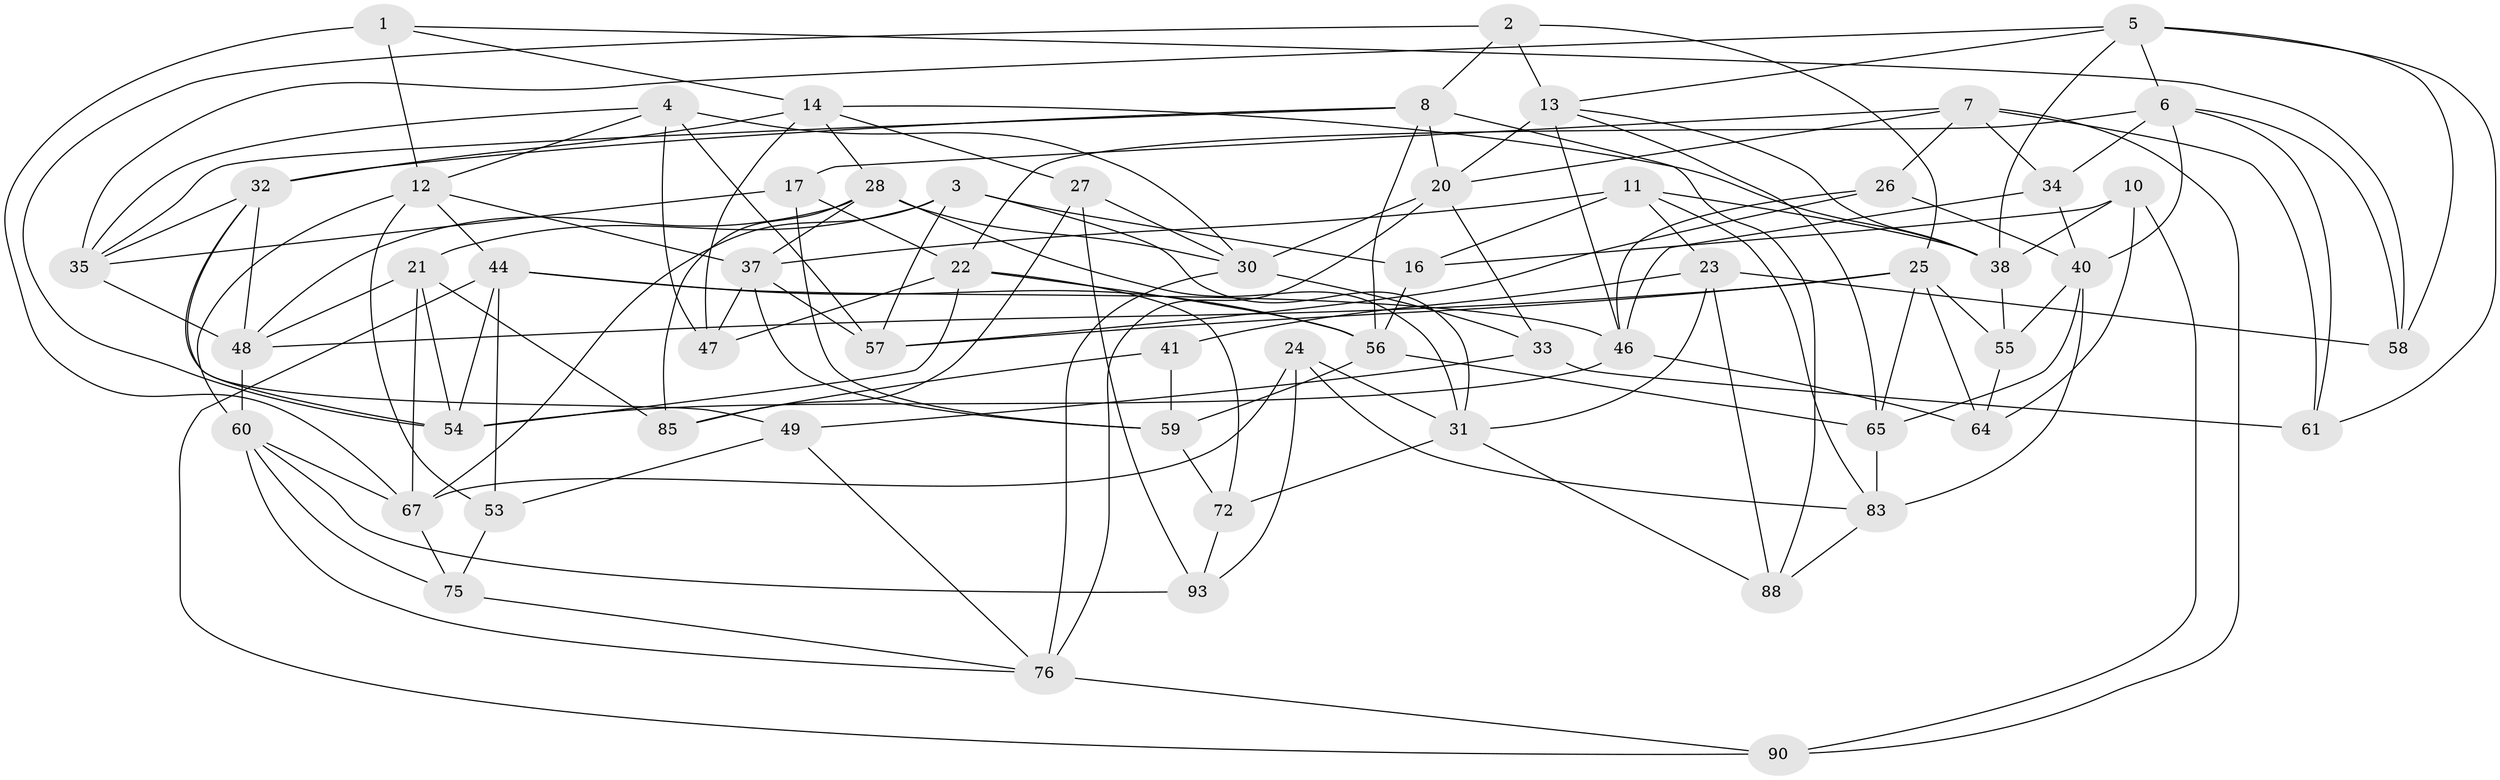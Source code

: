 // Generated by graph-tools (version 1.1) at 2025/24/03/03/25 07:24:25]
// undirected, 59 vertices, 148 edges
graph export_dot {
graph [start="1"]
  node [color=gray90,style=filled];
  1;
  2;
  3 [super="+50"];
  4 [super="+42"];
  5 [super="+82"];
  6 [super="+19"];
  7 [super="+9"];
  8 [super="+18"];
  10;
  11 [super="+71"];
  12 [super="+66"];
  13 [super="+79"];
  14 [super="+15"];
  16;
  17;
  20 [super="+78"];
  21 [super="+29"];
  22 [super="+91"];
  23 [super="+73"];
  24;
  25 [super="+36"];
  26;
  27;
  28 [super="+81"];
  30 [super="+77"];
  31 [super="+51"];
  32 [super="+45"];
  33;
  34;
  35 [super="+43"];
  37 [super="+39"];
  38 [super="+80"];
  40 [super="+52"];
  41;
  44 [super="+92"];
  46 [super="+70"];
  47;
  48 [super="+62"];
  49;
  53;
  54 [super="+84"];
  55;
  56 [super="+94"];
  57 [super="+69"];
  58;
  59 [super="+74"];
  60 [super="+63"];
  61;
  64;
  65 [super="+86"];
  67 [super="+68"];
  72;
  75;
  76 [super="+89"];
  83 [super="+87"];
  85;
  88;
  90;
  93;
  1 -- 12;
  1 -- 58;
  1 -- 14;
  1 -- 67;
  2 -- 8;
  2 -- 25;
  2 -- 54;
  2 -- 13;
  3 -- 67;
  3 -- 57;
  3 -- 31;
  3 -- 16;
  3 -- 21 [weight=2];
  4 -- 57 [weight=2];
  4 -- 30;
  4 -- 35;
  4 -- 12;
  4 -- 47;
  5 -- 35;
  5 -- 58;
  5 -- 13;
  5 -- 61;
  5 -- 6;
  5 -- 38;
  6 -- 34;
  6 -- 58;
  6 -- 61;
  6 -- 22;
  6 -- 40;
  7 -- 26;
  7 -- 17;
  7 -- 34;
  7 -- 90;
  7 -- 61;
  7 -- 20;
  8 -- 20;
  8 -- 32;
  8 -- 88;
  8 -- 35;
  8 -- 56;
  10 -- 64;
  10 -- 38;
  10 -- 16;
  10 -- 90;
  11 -- 16;
  11 -- 23 [weight=2];
  11 -- 38;
  11 -- 83;
  11 -- 37;
  12 -- 53;
  12 -- 37;
  12 -- 44;
  12 -- 60;
  13 -- 65;
  13 -- 46;
  13 -- 20;
  13 -- 38;
  14 -- 47;
  14 -- 38;
  14 -- 32;
  14 -- 27;
  14 -- 28;
  16 -- 56;
  17 -- 35;
  17 -- 22;
  17 -- 59;
  20 -- 30;
  20 -- 76;
  20 -- 33;
  21 -- 54;
  21 -- 85;
  21 -- 48;
  21 -- 67;
  22 -- 72;
  22 -- 47;
  22 -- 56;
  22 -- 54;
  23 -- 41;
  23 -- 88;
  23 -- 58;
  23 -- 31;
  24 -- 93;
  24 -- 67;
  24 -- 83;
  24 -- 31;
  25 -- 55;
  25 -- 64;
  25 -- 48;
  25 -- 57;
  25 -- 65;
  26 -- 46;
  26 -- 40;
  26 -- 57;
  27 -- 93;
  27 -- 85;
  27 -- 30;
  28 -- 30;
  28 -- 37;
  28 -- 31;
  28 -- 85;
  28 -- 48;
  30 -- 33;
  30 -- 76;
  31 -- 72;
  31 -- 88;
  32 -- 49;
  32 -- 35;
  32 -- 54;
  32 -- 48;
  33 -- 49;
  33 -- 61;
  34 -- 40;
  34 -- 46;
  35 -- 48;
  37 -- 57;
  37 -- 59;
  37 -- 47;
  38 -- 55;
  40 -- 83;
  40 -- 65;
  40 -- 55;
  41 -- 85;
  41 -- 59 [weight=2];
  44 -- 90;
  44 -- 53;
  44 -- 46;
  44 -- 54;
  44 -- 56;
  46 -- 54;
  46 -- 64;
  48 -- 60;
  49 -- 76;
  49 -- 53;
  53 -- 75;
  55 -- 64;
  56 -- 65;
  56 -- 59;
  59 -- 72;
  60 -- 75;
  60 -- 93;
  60 -- 67;
  60 -- 76;
  65 -- 83 [weight=2];
  67 -- 75;
  72 -- 93;
  75 -- 76;
  76 -- 90;
  83 -- 88;
}
